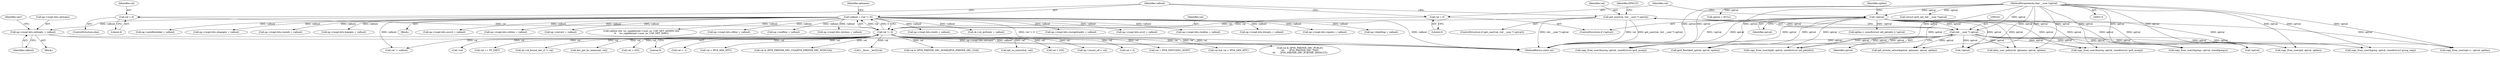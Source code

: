 digraph "0_linux_45f6fad84cc305103b28d73482b344d7f5b76f39_11@pointer" {
"1000637" [label="(Call,np->rxopt.bits.odstopts = valbool)"];
"1000170" [label="(Call,valbool = (val != 0))"];
"1000172" [label="(Call,val != 0)"];
"1000158" [label="(Call,get_user(val, (int __user *) optval))"];
"1000160" [label="(Call,(int __user *) optval)"];
"1000144" [label="(Call,!optval)"];
"1000118" [label="(MethodParameterIn,char __user *optval)"];
"1000167" [label="(Call,val = 0)"];
"1000146" [label="(Call,val = 0)"];
"1000813" [label="(Call,optval = NULL)"];
"1000157" [label="(ControlStructure,if (get_user(val, (int __user *) optval)))"];
"1000441" [label="(Call,sk->sk_ipv6only = valbool)"];
"1000790" [label="(Call,np->rxopt.bits.rxorigdstaddr = valbool)"];
"1000148" [label="(Literal,0)"];
"1000179" [label="(Call,ip6_mroute_setsockopt(sk, optname, optval, optlen))"];
"1000818" [label="(Call,!optval)"];
"1000165" [label="(Identifier,EFAULT)"];
"1000951" [label="(Call,!optval)"];
"1000174" [label="(Literal,0)"];
"1000537" [label="(Call,np->rxopt.bits.srcrt = valbool)"];
"1000659" [label="(Call,val < -1)"];
"1000862" [label="(Call,(struct ipv6_opt_hdr __user *)optval)"];
"1001801" [label="(Call,val < IPV6_MIN_MTU)"];
"1000147" [label="(Identifier,val)"];
"1001958" [label="(Call,val & (IPV6_PREFER_SRC_CGA|IPV6_PREFER_SRC_NONCGA))"];
"1000173" [label="(Identifier,val)"];
"1000118" [label="(MethodParameterIn,char __user *optval)"];
"1001248" [label="(Call,(__force __be32)val)"];
"1001702" [label="(Call,copy_from_user(gsf, optval, optlen))"];
"1000162" [label="(Identifier,optval)"];
"1001937" [label="(Call,val & (IPV6_PREFER_SRC_HOME|IPV6_PREFER_SRC_COA))"];
"1002046" [label="(MethodReturn,static int)"];
"1000637" [label="(Call,np->rxopt.bits.odstopts = valbool)"];
"1000169" [label="(Literal,0)"];
"1001762" [label="(Call,ip6_ra_control(sk, val))"];
"1000517" [label="(Call,np->rxopt.bits.rxohlim = valbool)"];
"1000160" [label="(Call,(int __user *) optval)"];
"1000617" [label="(Call,np->rxopt.bits.dstopts = valbool)"];
"1000167" [label="(Call,val = 0)"];
"1000731" [label="(Call,np->rxopt.bits.rxpmtu = valbool)"];
"1002011" [label="(Call,np->dontfrag = valbool)"];
"1000191" [label="(Block,)"];
"1002021" [label="(Call,np->autoflowlabel = valbool)"];
"1000477" [label="(Call,np->rxopt.bits.rxoinfo = valbool)"];
"1000577" [label="(Call,np->rxopt.bits.hopopts = valbool)"];
"1000170" [label="(Call,valbool = (val != 0))"];
"1001153" [label="(Call,val > 255)"];
"1000158" [label="(Call,get_user(val, (int __user *) optval))"];
"1001343" [label="(Call,np->mcast_oif = val)"];
"1000153" [label="(Identifier,optlen)"];
"1000171" [label="(Identifier,valbool)"];
"1001994" [label="(Call,val < 0)"];
"1000597" [label="(Call,np->rxopt.bits.ohopopts = valbool)"];
"1000946" [label="(Call,optlen < sizeof(struct in6_pktinfo) || !optval)"];
"1001775" [label="(Call,val < IPV6_PMTUDISC_DONT)"];
"1000143" [label="(ControlStructure,if (!optval))"];
"1001799" [label="(Call,val && val < IPV6_MIN_MTU)"];
"1000146" [label="(Call,val = 0)"];
"1001905" [label="(Call,val & (IPV6_PREFER_SRC_PUBLIC|\n\t\t\t       IPV6_PREFER_SRC_TMP|\n\t\t\t       IPV6_PREFER_SRC_PUBTMP_DEFAULT))"];
"1001217" [label="(Call,val != valbool)"];
"1000120" [label="(Block,)"];
"1000497" [label="(Call,np->rxopt.bits.rxhlim = valbool)"];
"1001878" [label="(Call,xfrm_user_policy(sk, optname, optval, optlen))"];
"1000159" [label="(Identifier,val)"];
"1001821" [label="(Call,np->recverr = valbool)"];
"1001550" [label="(Call,copy_from_user(&greqs, optval, sizeof(greqs)))"];
"1000746" [label="(Call,valbool && !ns_capable(net->user_ns, CAP_NET_ADMIN) &&\n\t\t    !ns_capable(net->user_ns, CAP_NET_RAW))"];
"1001377" [label="(Call,copy_from_user(&mreq, optval, sizeof(struct ipv6_mreq)))"];
"1000711" [label="(Call,np->rxopt.bits.rxflow = valbool)"];
"1000638" [label="(Call,np->rxopt.bits.odstopts)"];
"1000166" [label="(ControlStructure,else)"];
"1000955" [label="(Call,copy_from_user(&pkt, optval, sizeof(struct in6_pktinfo)))"];
"1000172" [label="(Call,val != 0)"];
"1000145" [label="(Identifier,optval)"];
"1001827" [label="(Call,!val)"];
"1000645" [label="(Identifier,valbool)"];
"1001085" [label="(Call,copy_from_user(opt+1, optval, optlen))"];
"1001427" [label="(Call,copy_from_user(&mreq, optval, sizeof(struct ipv6_mreq)))"];
"1000177" [label="(Identifier,optname)"];
"1000144" [label="(Call,!optval)"];
"1000647" [label="(Identifier,retv)"];
"1000200" [label="(Call,val == PF_INET)"];
"1001478" [label="(Call,copy_from_user(&greq, optval, sizeof(struct group_req)))"];
"1001845" [label="(Call,np->sndflow = valbool)"];
"1001321" [label="(Call,sk->sk_bound_dev_if != val)"];
"1001329" [label="(Call,dev_get_by_index(net, val))"];
"1001186" [label="(Call,val > 255)"];
"1000691" [label="(Call,np->rxopt.bits.rxtclass = valbool)"];
"1000168" [label="(Identifier,val)"];
"1000557" [label="(Call,np->rxopt.bits.osrcrt = valbool)"];
"1001857" [label="(Call,ipv6_flowlabel_opt(sk, optval, optlen))"];
"1000457" [label="(Call,np->rxopt.bits.rxinfo = valbool)"];
"1000637" -> "1000191"  [label="AST: "];
"1000637" -> "1000645"  [label="CFG: "];
"1000638" -> "1000637"  [label="AST: "];
"1000645" -> "1000637"  [label="AST: "];
"1000647" -> "1000637"  [label="CFG: "];
"1000637" -> "1002046"  [label="DDG: np->rxopt.bits.odstopts"];
"1000637" -> "1002046"  [label="DDG: valbool"];
"1000170" -> "1000637"  [label="DDG: valbool"];
"1000170" -> "1000120"  [label="AST: "];
"1000170" -> "1000172"  [label="CFG: "];
"1000171" -> "1000170"  [label="AST: "];
"1000172" -> "1000170"  [label="AST: "];
"1000177" -> "1000170"  [label="CFG: "];
"1000170" -> "1002046"  [label="DDG: val != 0"];
"1000170" -> "1002046"  [label="DDG: valbool"];
"1000172" -> "1000170"  [label="DDG: val"];
"1000172" -> "1000170"  [label="DDG: 0"];
"1000170" -> "1000441"  [label="DDG: valbool"];
"1000170" -> "1000457"  [label="DDG: valbool"];
"1000170" -> "1000477"  [label="DDG: valbool"];
"1000170" -> "1000497"  [label="DDG: valbool"];
"1000170" -> "1000517"  [label="DDG: valbool"];
"1000170" -> "1000537"  [label="DDG: valbool"];
"1000170" -> "1000557"  [label="DDG: valbool"];
"1000170" -> "1000577"  [label="DDG: valbool"];
"1000170" -> "1000597"  [label="DDG: valbool"];
"1000170" -> "1000617"  [label="DDG: valbool"];
"1000170" -> "1000691"  [label="DDG: valbool"];
"1000170" -> "1000711"  [label="DDG: valbool"];
"1000170" -> "1000731"  [label="DDG: valbool"];
"1000170" -> "1000746"  [label="DDG: valbool"];
"1000170" -> "1000790"  [label="DDG: valbool"];
"1000170" -> "1001217"  [label="DDG: valbool"];
"1000170" -> "1001821"  [label="DDG: valbool"];
"1000170" -> "1001845"  [label="DDG: valbool"];
"1000170" -> "1002011"  [label="DDG: valbool"];
"1000170" -> "1002021"  [label="DDG: valbool"];
"1000172" -> "1000174"  [label="CFG: "];
"1000173" -> "1000172"  [label="AST: "];
"1000174" -> "1000172"  [label="AST: "];
"1000172" -> "1002046"  [label="DDG: val"];
"1000158" -> "1000172"  [label="DDG: val"];
"1000167" -> "1000172"  [label="DDG: val"];
"1000146" -> "1000172"  [label="DDG: val"];
"1000172" -> "1000200"  [label="DDG: val"];
"1000172" -> "1000659"  [label="DDG: val"];
"1000172" -> "1001153"  [label="DDG: val"];
"1000172" -> "1001186"  [label="DDG: val"];
"1000172" -> "1001217"  [label="DDG: val"];
"1000172" -> "1001248"  [label="DDG: val"];
"1000172" -> "1001321"  [label="DDG: val"];
"1000172" -> "1001329"  [label="DDG: val"];
"1000172" -> "1001343"  [label="DDG: val"];
"1000172" -> "1001762"  [label="DDG: val"];
"1000172" -> "1001775"  [label="DDG: val"];
"1000172" -> "1001799"  [label="DDG: val"];
"1000172" -> "1001801"  [label="DDG: val"];
"1000172" -> "1001827"  [label="DDG: val"];
"1000172" -> "1001905"  [label="DDG: val"];
"1000172" -> "1001937"  [label="DDG: val"];
"1000172" -> "1001958"  [label="DDG: val"];
"1000172" -> "1001994"  [label="DDG: val"];
"1000158" -> "1000157"  [label="AST: "];
"1000158" -> "1000160"  [label="CFG: "];
"1000159" -> "1000158"  [label="AST: "];
"1000160" -> "1000158"  [label="AST: "];
"1000165" -> "1000158"  [label="CFG: "];
"1000171" -> "1000158"  [label="CFG: "];
"1000158" -> "1002046"  [label="DDG: val"];
"1000158" -> "1002046"  [label="DDG: (int __user *) optval"];
"1000158" -> "1002046"  [label="DDG: get_user(val, (int __user *) optval)"];
"1000160" -> "1000158"  [label="DDG: optval"];
"1000160" -> "1000162"  [label="CFG: "];
"1000161" -> "1000160"  [label="AST: "];
"1000162" -> "1000160"  [label="AST: "];
"1000160" -> "1002046"  [label="DDG: optval"];
"1000144" -> "1000160"  [label="DDG: optval"];
"1000118" -> "1000160"  [label="DDG: optval"];
"1000160" -> "1000179"  [label="DDG: optval"];
"1000160" -> "1000818"  [label="DDG: optval"];
"1000160" -> "1000951"  [label="DDG: optval"];
"1000160" -> "1000955"  [label="DDG: optval"];
"1000160" -> "1001085"  [label="DDG: optval"];
"1000160" -> "1001377"  [label="DDG: optval"];
"1000160" -> "1001427"  [label="DDG: optval"];
"1000160" -> "1001478"  [label="DDG: optval"];
"1000160" -> "1001550"  [label="DDG: optval"];
"1000160" -> "1001702"  [label="DDG: optval"];
"1000160" -> "1001857"  [label="DDG: optval"];
"1000160" -> "1001878"  [label="DDG: optval"];
"1000144" -> "1000143"  [label="AST: "];
"1000144" -> "1000145"  [label="CFG: "];
"1000145" -> "1000144"  [label="AST: "];
"1000147" -> "1000144"  [label="CFG: "];
"1000153" -> "1000144"  [label="CFG: "];
"1000144" -> "1002046"  [label="DDG: !optval"];
"1000144" -> "1002046"  [label="DDG: optval"];
"1000118" -> "1000144"  [label="DDG: optval"];
"1000144" -> "1000179"  [label="DDG: optval"];
"1000144" -> "1000818"  [label="DDG: optval"];
"1000144" -> "1000946"  [label="DDG: !optval"];
"1000144" -> "1000951"  [label="DDG: optval"];
"1000144" -> "1000955"  [label="DDG: optval"];
"1000144" -> "1001085"  [label="DDG: optval"];
"1000144" -> "1001377"  [label="DDG: optval"];
"1000144" -> "1001427"  [label="DDG: optval"];
"1000144" -> "1001478"  [label="DDG: optval"];
"1000144" -> "1001550"  [label="DDG: optval"];
"1000144" -> "1001702"  [label="DDG: optval"];
"1000144" -> "1001857"  [label="DDG: optval"];
"1000144" -> "1001878"  [label="DDG: optval"];
"1000118" -> "1000114"  [label="AST: "];
"1000118" -> "1002046"  [label="DDG: optval"];
"1000118" -> "1000179"  [label="DDG: optval"];
"1000118" -> "1000813"  [label="DDG: optval"];
"1000118" -> "1000818"  [label="DDG: optval"];
"1000118" -> "1000862"  [label="DDG: optval"];
"1000118" -> "1000951"  [label="DDG: optval"];
"1000118" -> "1000955"  [label="DDG: optval"];
"1000118" -> "1001085"  [label="DDG: optval"];
"1000118" -> "1001377"  [label="DDG: optval"];
"1000118" -> "1001427"  [label="DDG: optval"];
"1000118" -> "1001478"  [label="DDG: optval"];
"1000118" -> "1001550"  [label="DDG: optval"];
"1000118" -> "1001702"  [label="DDG: optval"];
"1000118" -> "1001857"  [label="DDG: optval"];
"1000118" -> "1001878"  [label="DDG: optval"];
"1000167" -> "1000166"  [label="AST: "];
"1000167" -> "1000169"  [label="CFG: "];
"1000168" -> "1000167"  [label="AST: "];
"1000169" -> "1000167"  [label="AST: "];
"1000171" -> "1000167"  [label="CFG: "];
"1000146" -> "1000143"  [label="AST: "];
"1000146" -> "1000148"  [label="CFG: "];
"1000147" -> "1000146"  [label="AST: "];
"1000148" -> "1000146"  [label="AST: "];
"1000171" -> "1000146"  [label="CFG: "];
}
